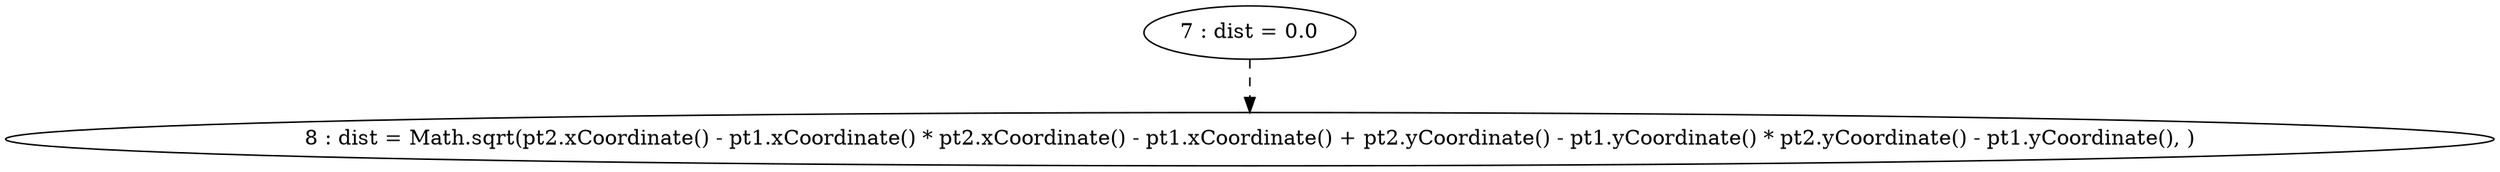 digraph G {
"7 : dist = 0.0"
"7 : dist = 0.0" -> "8 : dist = Math.sqrt(pt2.xCoordinate() - pt1.xCoordinate() * pt2.xCoordinate() - pt1.xCoordinate() + pt2.yCoordinate() - pt1.yCoordinate() * pt2.yCoordinate() - pt1.yCoordinate(), )" [style=dashed]
"8 : dist = Math.sqrt(pt2.xCoordinate() - pt1.xCoordinate() * pt2.xCoordinate() - pt1.xCoordinate() + pt2.yCoordinate() - pt1.yCoordinate() * pt2.yCoordinate() - pt1.yCoordinate(), )"
}